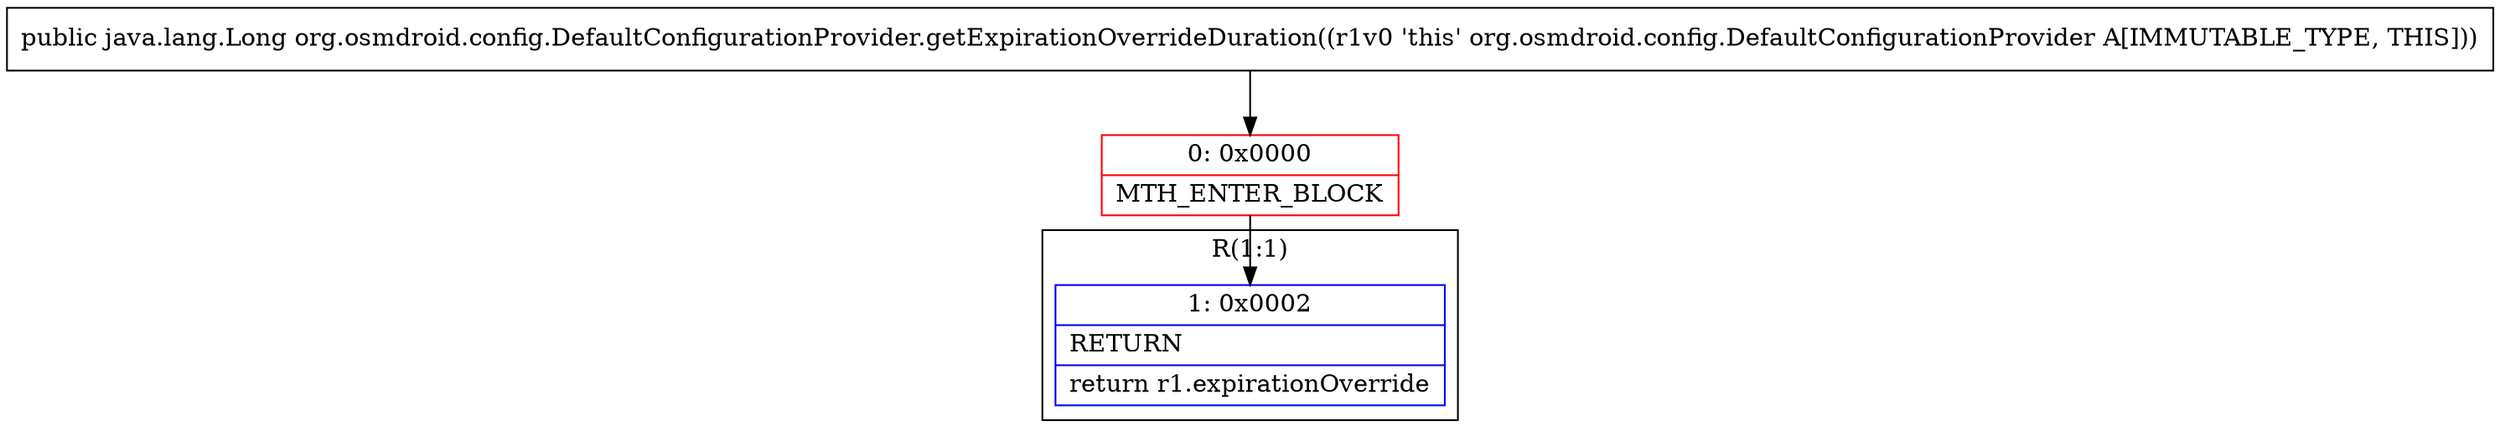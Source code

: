 digraph "CFG fororg.osmdroid.config.DefaultConfigurationProvider.getExpirationOverrideDuration()Ljava\/lang\/Long;" {
subgraph cluster_Region_2002902719 {
label = "R(1:1)";
node [shape=record,color=blue];
Node_1 [shape=record,label="{1\:\ 0x0002|RETURN\l|return r1.expirationOverride\l}"];
}
Node_0 [shape=record,color=red,label="{0\:\ 0x0000|MTH_ENTER_BLOCK\l}"];
MethodNode[shape=record,label="{public java.lang.Long org.osmdroid.config.DefaultConfigurationProvider.getExpirationOverrideDuration((r1v0 'this' org.osmdroid.config.DefaultConfigurationProvider A[IMMUTABLE_TYPE, THIS])) }"];
MethodNode -> Node_0;
Node_0 -> Node_1;
}

